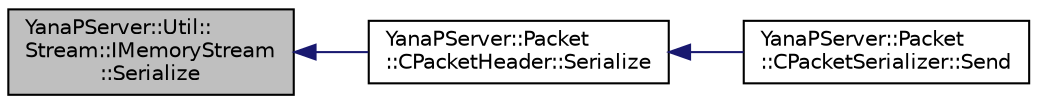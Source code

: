 digraph "YanaPServer::Util::Stream::IMemoryStream::Serialize"
{
  edge [fontname="Helvetica",fontsize="10",labelfontname="Helvetica",labelfontsize="10"];
  node [fontname="Helvetica",fontsize="10",shape=record];
  rankdir="LR";
  Node7 [label="YanaPServer::Util::\lStream::IMemoryStream\l::Serialize",height=0.2,width=0.4,color="black", fillcolor="grey75", style="filled", fontcolor="black"];
  Node7 -> Node8 [dir="back",color="midnightblue",fontsize="10",style="solid",fontname="Helvetica"];
  Node8 [label="YanaPServer::Packet\l::CPacketHeader::Serialize",height=0.2,width=0.4,color="black", fillcolor="white", style="filled",URL="$class_yana_p_server_1_1_packet_1_1_c_packet_header.html#a3d62ad17c15349944a1b666a9697b40e",tooltip="シリアライズ "];
  Node8 -> Node9 [dir="back",color="midnightblue",fontsize="10",style="solid",fontname="Helvetica"];
  Node9 [label="YanaPServer::Packet\l::CPacketSerializer::Send",height=0.2,width=0.4,color="black", fillcolor="white", style="filled",URL="$class_yana_p_server_1_1_packet_1_1_c_packet_serializer.html#a52d3f58e05451516f3ea3fe79a8eb8ad",tooltip="送信 "];
}
